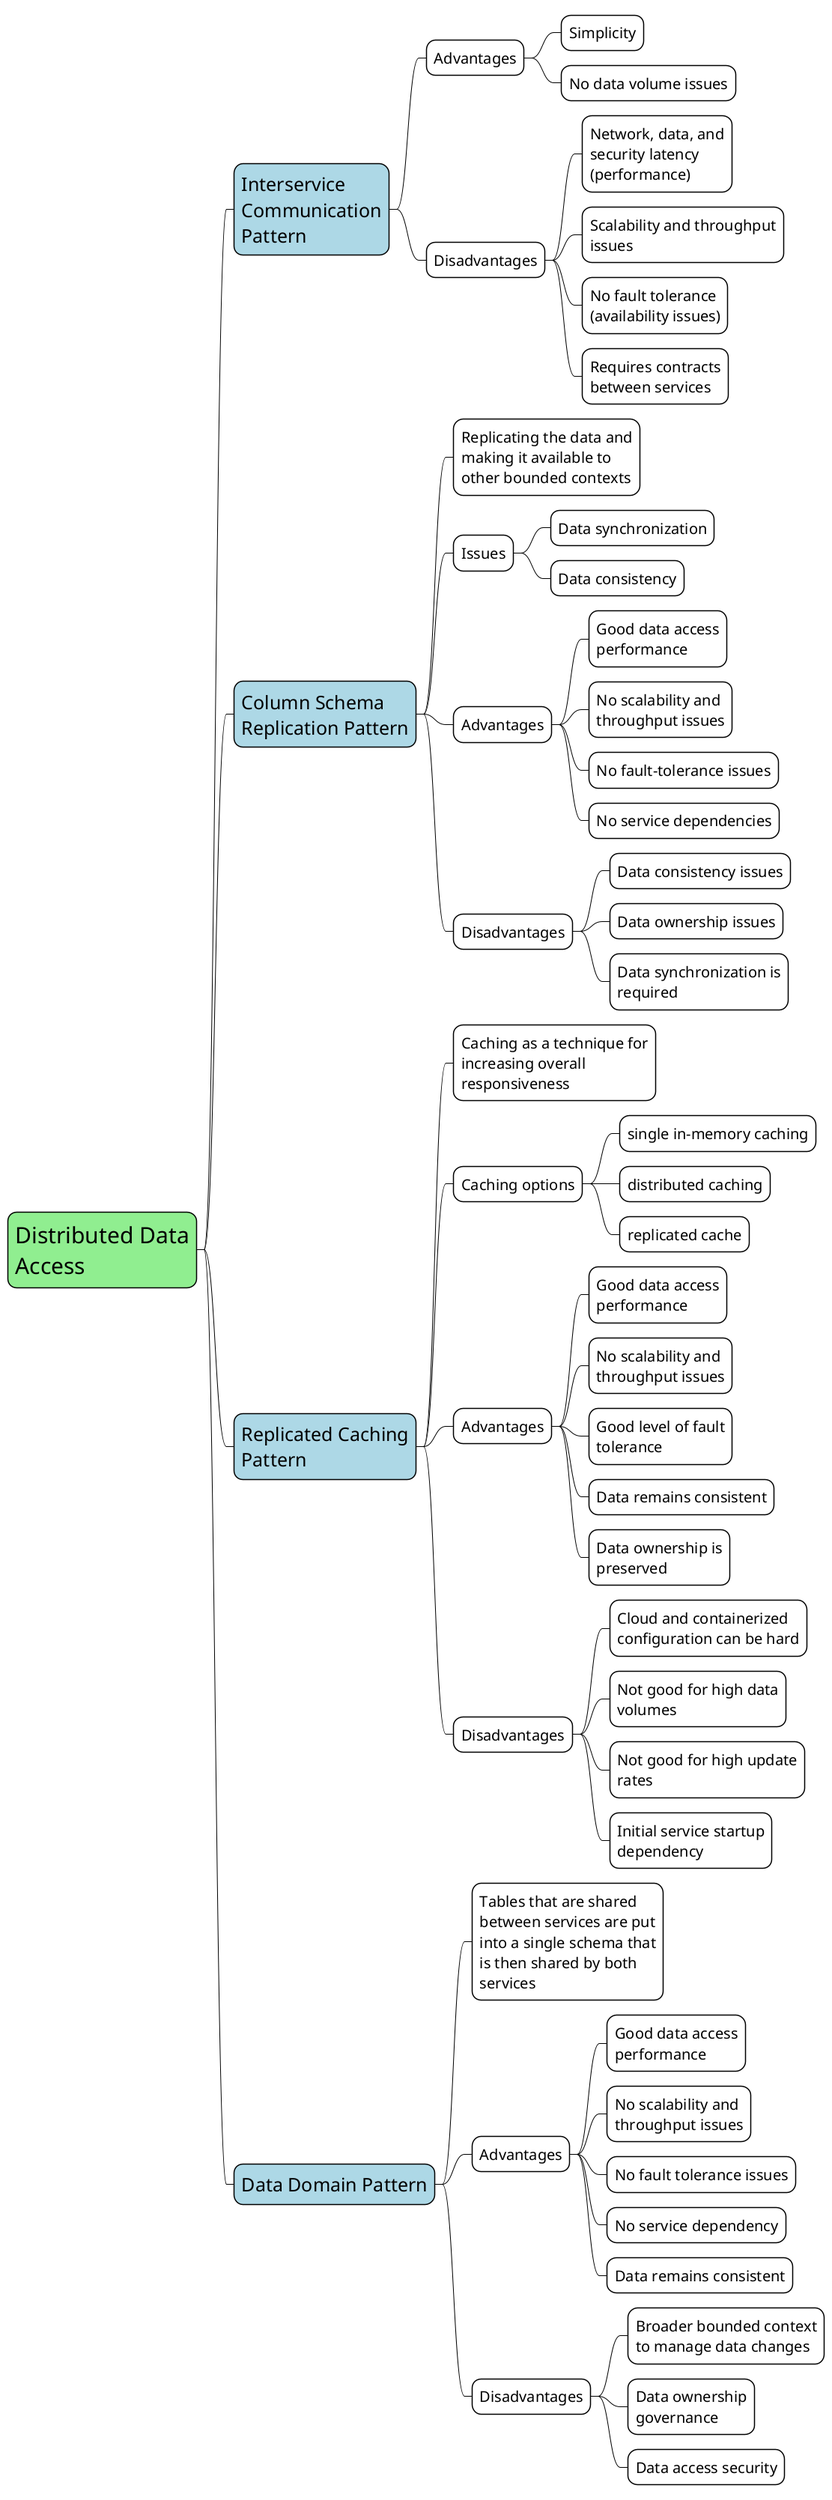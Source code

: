 @startmindmap
<style>
node {
    MaximumWidth 250
    FontSize 20
    BackgroundColor white
    LineColor black
}

rootNode {
    FontSize 30
    BackgroundColor lightgreen
}

:depth(1) {
    FontSize 25
    BackgroundColor lightblue
}

arrow {
    LineColor black
}
</style>

* Distributed Data Access

** Interservice Communication Pattern
*** Advantages
**** Simplicity
**** No data volume issues
*** Disadvantages
**** Network, data, and security latency (performance)
**** Scalability and throughput issues
**** No fault tolerance (availability issues)
**** Requires contracts between services

** Column Schema Replication Pattern
*** Replicating the data and making it available to other bounded contexts
*** Issues
**** Data synchronization
**** Data consistency
*** Advantages
**** Good data access performance
**** No scalability and throughput issues
**** No fault-tolerance issues
**** No service dependencies
*** Disadvantages
**** Data consistency issues
**** Data ownership issues
**** Data synchronization is required

** Replicated Caching Pattern
*** Caching as a technique for increasing overall responsiveness
*** Caching options
**** single in-memory caching
**** distributed caching
**** replicated cache
*** Advantages
**** Good data access performance
**** No scalability and throughput issues
**** Good level of fault tolerance
**** Data remains consistent
**** Data ownership is preserved
*** Disadvantages
**** Cloud and containerized configuration can be hard
**** Not good for high data volumes
**** Not good for high update rates
**** Initial service startup dependency

** Data Domain Pattern
*** Tables that are shared between services are put into a single schema that is then shared by both services
*** Advantages
**** Good data access performance
**** No scalability and throughput issues
**** No fault tolerance issues
**** No service dependency
**** Data remains consistent
*** Disadvantages
**** Broader bounded context to manage data changes
**** Data ownership governance
**** Data access security

@endmindmap
